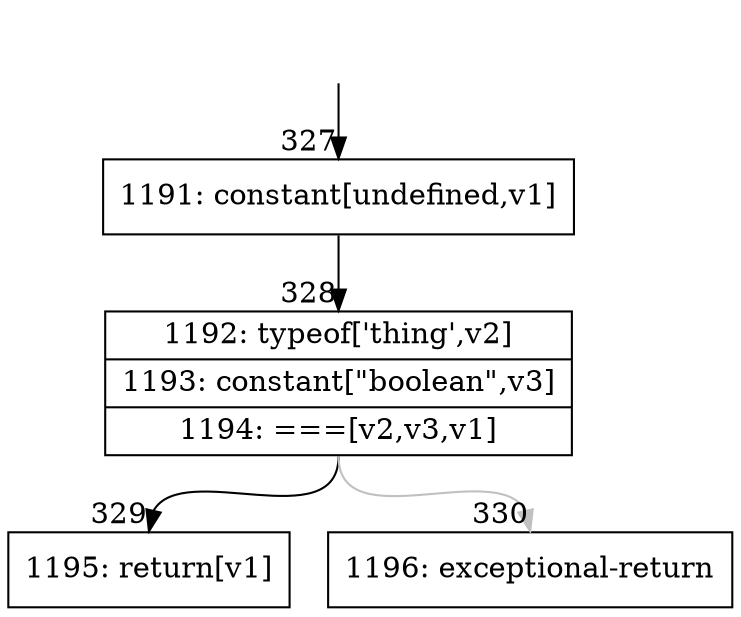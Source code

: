 digraph {
rankdir="TD"
BB_entry23[shape=none,label=""];
BB_entry23 -> BB327 [tailport=s, headport=n, headlabel="    327"]
BB327 [shape=record label="{1191: constant[undefined,v1]}" ] 
BB327 -> BB328 [tailport=s, headport=n, headlabel="      328"]
BB328 [shape=record label="{1192: typeof['thing',v2]|1193: constant[\"boolean\",v3]|1194: ===[v2,v3,v1]}" ] 
BB328 -> BB329 [tailport=s, headport=n, headlabel="      329"]
BB328 -> BB330 [tailport=s, headport=n, color=gray, headlabel="      330"]
BB329 [shape=record label="{1195: return[v1]}" ] 
BB330 [shape=record label="{1196: exceptional-return}" ] 
//#$~ 583
}
